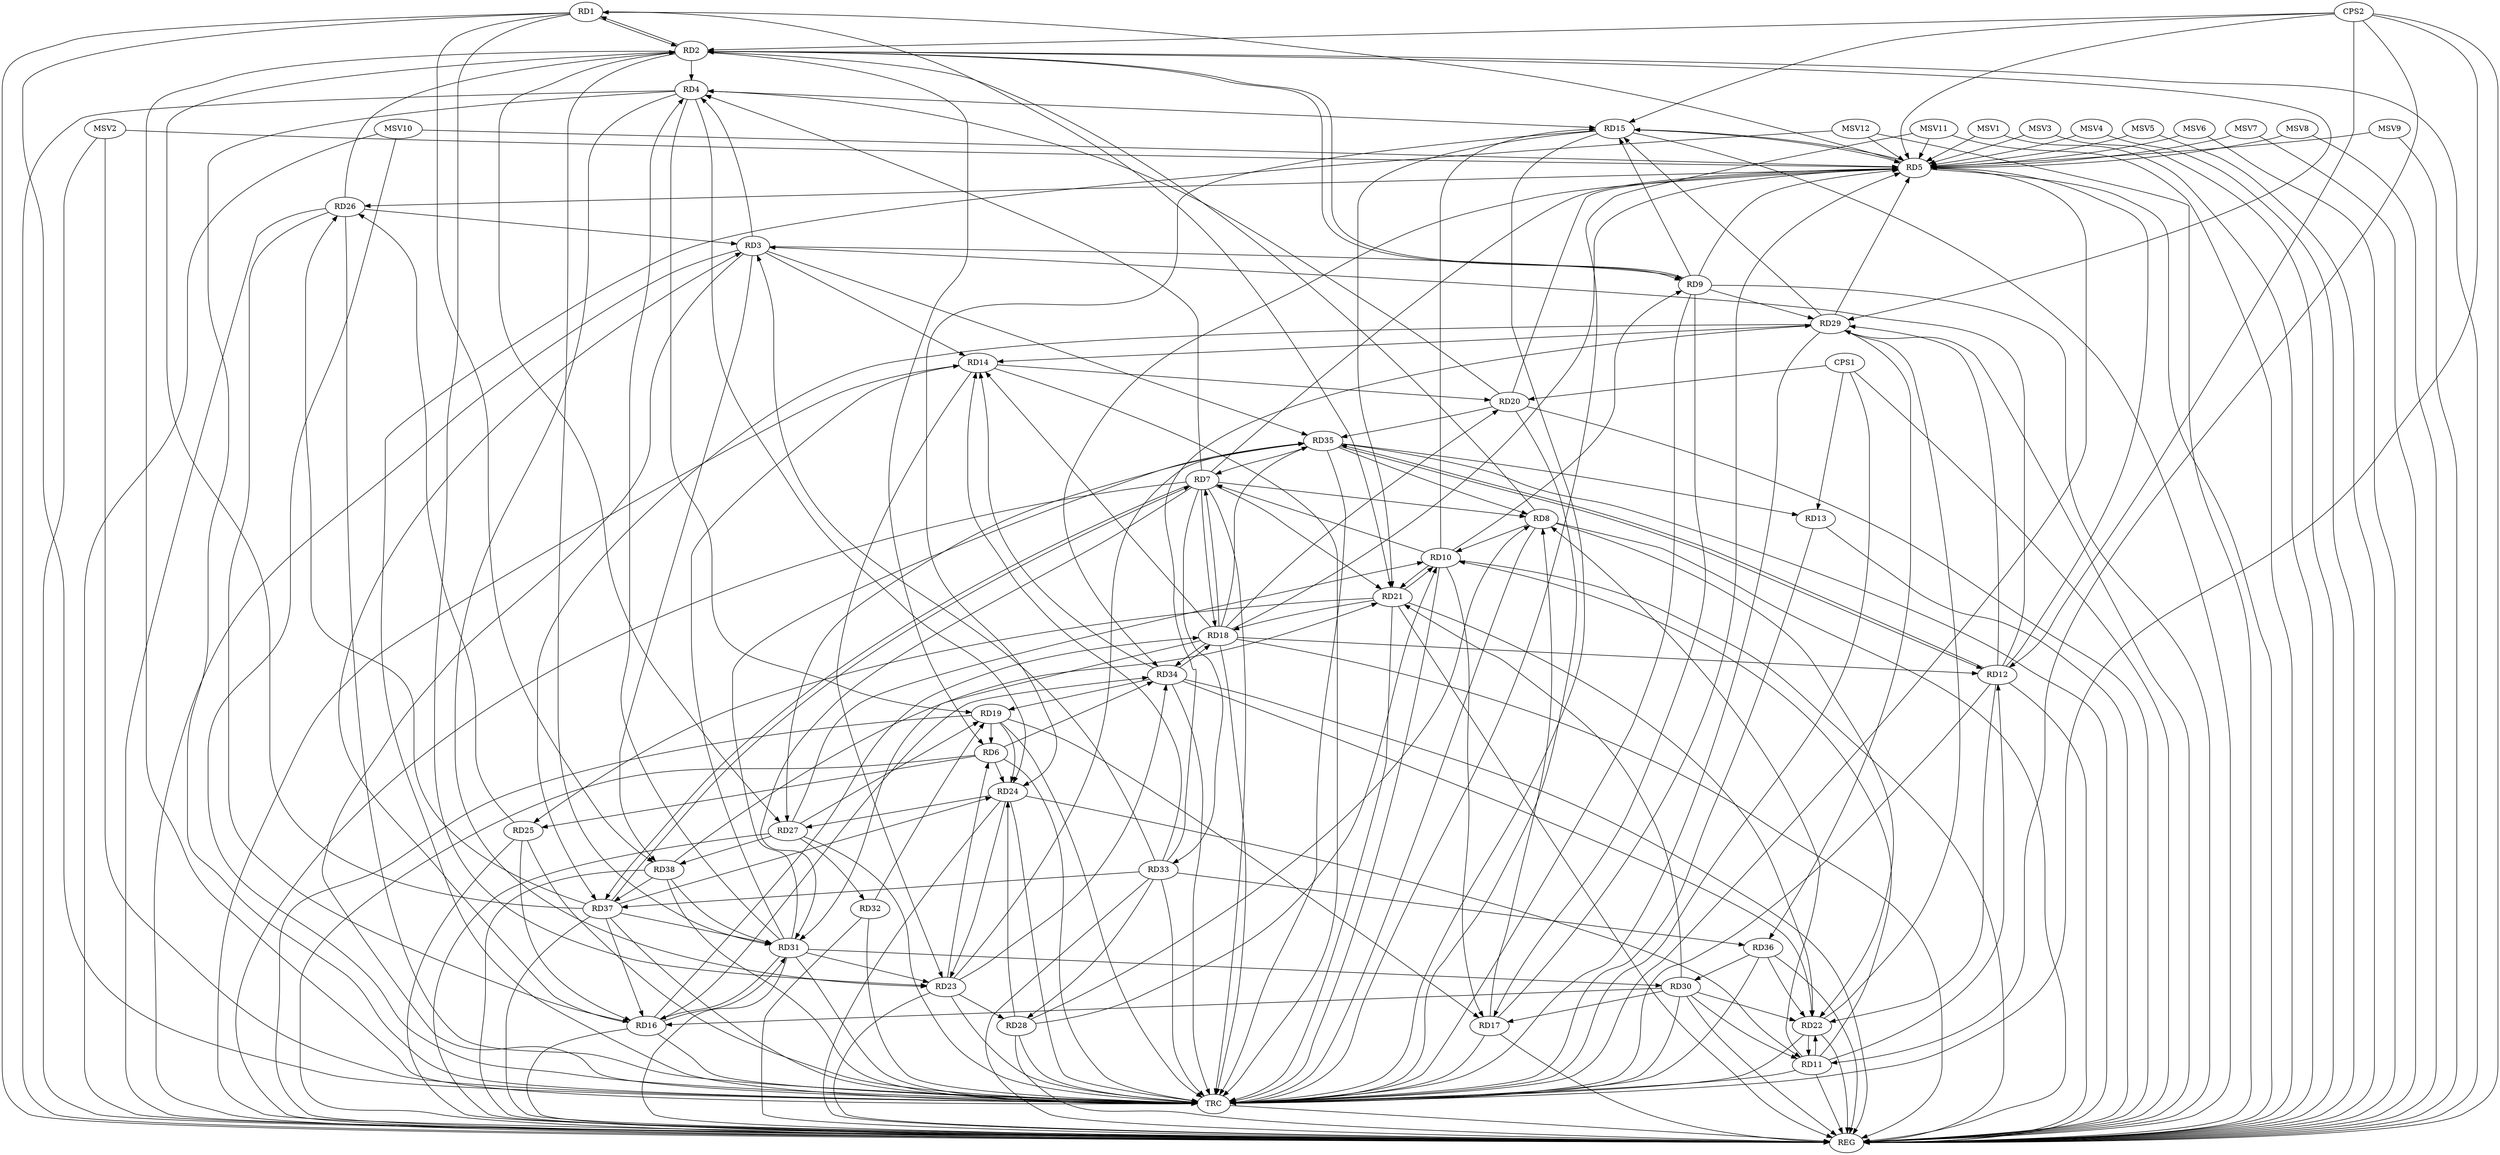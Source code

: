 strict digraph G {
  RD1 [ label="RD1" ];
  RD2 [ label="RD2" ];
  RD3 [ label="RD3" ];
  RD4 [ label="RD4" ];
  RD5 [ label="RD5" ];
  RD6 [ label="RD6" ];
  RD7 [ label="RD7" ];
  RD8 [ label="RD8" ];
  RD9 [ label="RD9" ];
  RD10 [ label="RD10" ];
  RD11 [ label="RD11" ];
  RD12 [ label="RD12" ];
  RD13 [ label="RD13" ];
  RD14 [ label="RD14" ];
  RD15 [ label="RD15" ];
  RD16 [ label="RD16" ];
  RD17 [ label="RD17" ];
  RD18 [ label="RD18" ];
  RD19 [ label="RD19" ];
  RD20 [ label="RD20" ];
  RD21 [ label="RD21" ];
  RD22 [ label="RD22" ];
  RD23 [ label="RD23" ];
  RD24 [ label="RD24" ];
  RD25 [ label="RD25" ];
  RD26 [ label="RD26" ];
  RD27 [ label="RD27" ];
  RD28 [ label="RD28" ];
  RD29 [ label="RD29" ];
  RD30 [ label="RD30" ];
  RD31 [ label="RD31" ];
  RD32 [ label="RD32" ];
  RD33 [ label="RD33" ];
  RD34 [ label="RD34" ];
  RD35 [ label="RD35" ];
  RD36 [ label="RD36" ];
  RD37 [ label="RD37" ];
  RD38 [ label="RD38" ];
  CPS1 [ label="CPS1" ];
  CPS2 [ label="CPS2" ];
  REG [ label="REG" ];
  TRC [ label="TRC" ];
  MSV1 [ label="MSV1" ];
  MSV2 [ label="MSV2" ];
  MSV3 [ label="MSV3" ];
  MSV4 [ label="MSV4" ];
  MSV5 [ label="MSV5" ];
  MSV6 [ label="MSV6" ];
  MSV7 [ label="MSV7" ];
  MSV8 [ label="MSV8" ];
  MSV9 [ label="MSV9" ];
  MSV10 [ label="MSV10" ];
  MSV11 [ label="MSV11" ];
  MSV12 [ label="MSV12" ];
  RD1 -> RD2;
  RD2 -> RD1;
  RD5 -> RD1;
  RD1 -> RD21;
  RD1 -> RD23;
  RD1 -> RD38;
  RD2 -> RD4;
  RD2 -> RD6;
  RD8 -> RD2;
  RD2 -> RD9;
  RD9 -> RD2;
  RD26 -> RD2;
  RD2 -> RD27;
  RD2 -> RD29;
  RD2 -> RD31;
  RD37 -> RD2;
  RD3 -> RD4;
  RD3 -> RD9;
  RD12 -> RD3;
  RD3 -> RD14;
  RD16 -> RD3;
  RD26 -> RD3;
  RD33 -> RD3;
  RD3 -> RD35;
  RD3 -> RD38;
  RD7 -> RD4;
  RD4 -> RD15;
  RD4 -> RD19;
  RD20 -> RD4;
  RD4 -> RD23;
  RD4 -> RD24;
  RD31 -> RD4;
  RD7 -> RD5;
  RD9 -> RD5;
  RD12 -> RD5;
  RD5 -> RD15;
  RD15 -> RD5;
  RD17 -> RD5;
  RD18 -> RD5;
  RD20 -> RD5;
  RD5 -> RD26;
  RD29 -> RD5;
  RD5 -> RD34;
  RD19 -> RD6;
  RD23 -> RD6;
  RD6 -> RD24;
  RD6 -> RD25;
  RD6 -> RD34;
  RD7 -> RD8;
  RD10 -> RD7;
  RD7 -> RD18;
  RD18 -> RD7;
  RD7 -> RD21;
  RD7 -> RD31;
  RD7 -> RD33;
  RD35 -> RD7;
  RD7 -> RD37;
  RD37 -> RD7;
  RD8 -> RD10;
  RD11 -> RD8;
  RD17 -> RD8;
  RD8 -> RD22;
  RD28 -> RD8;
  RD35 -> RD8;
  RD10 -> RD9;
  RD9 -> RD15;
  RD9 -> RD17;
  RD9 -> RD29;
  RD11 -> RD10;
  RD10 -> RD15;
  RD10 -> RD17;
  RD10 -> RD21;
  RD21 -> RD10;
  RD27 -> RD10;
  RD28 -> RD10;
  RD11 -> RD12;
  RD11 -> RD22;
  RD22 -> RD11;
  RD24 -> RD11;
  RD30 -> RD11;
  RD18 -> RD12;
  RD12 -> RD22;
  RD12 -> RD29;
  RD12 -> RD35;
  RD35 -> RD12;
  RD35 -> RD13;
  RD18 -> RD14;
  RD14 -> RD20;
  RD14 -> RD23;
  RD29 -> RD14;
  RD31 -> RD14;
  RD33 -> RD14;
  RD34 -> RD14;
  RD15 -> RD21;
  RD15 -> RD24;
  RD29 -> RD15;
  RD16 -> RD18;
  RD25 -> RD16;
  RD26 -> RD16;
  RD30 -> RD16;
  RD16 -> RD31;
  RD31 -> RD16;
  RD16 -> RD34;
  RD37 -> RD16;
  RD19 -> RD17;
  RD30 -> RD17;
  RD18 -> RD20;
  RD21 -> RD18;
  RD18 -> RD31;
  RD18 -> RD34;
  RD34 -> RD18;
  RD18 -> RD35;
  RD19 -> RD24;
  RD27 -> RD19;
  RD32 -> RD19;
  RD34 -> RD19;
  RD20 -> RD35;
  RD21 -> RD22;
  RD21 -> RD25;
  RD30 -> RD21;
  RD38 -> RD21;
  RD22 -> RD29;
  RD30 -> RD22;
  RD34 -> RD22;
  RD36 -> RD22;
  RD24 -> RD23;
  RD23 -> RD28;
  RD31 -> RD23;
  RD23 -> RD34;
  RD23 -> RD35;
  RD24 -> RD27;
  RD28 -> RD24;
  RD37 -> RD24;
  RD25 -> RD26;
  RD37 -> RD26;
  RD27 -> RD32;
  RD35 -> RD27;
  RD27 -> RD38;
  RD33 -> RD28;
  RD33 -> RD29;
  RD29 -> RD36;
  RD29 -> RD37;
  RD31 -> RD30;
  RD36 -> RD30;
  RD31 -> RD35;
  RD37 -> RD31;
  RD38 -> RD31;
  RD33 -> RD36;
  RD33 -> RD37;
  RD38 -> RD37;
  CPS1 -> RD13;
  CPS1 -> RD20;
  CPS2 -> RD15;
  CPS2 -> RD11;
  CPS2 -> RD2;
  CPS2 -> RD5;
  CPS2 -> RD12;
  RD1 -> REG;
  RD2 -> REG;
  RD3 -> REG;
  RD4 -> REG;
  RD5 -> REG;
  RD6 -> REG;
  RD7 -> REG;
  RD8 -> REG;
  RD9 -> REG;
  RD10 -> REG;
  RD11 -> REG;
  RD12 -> REG;
  RD13 -> REG;
  RD14 -> REG;
  RD15 -> REG;
  RD16 -> REG;
  RD17 -> REG;
  RD18 -> REG;
  RD19 -> REG;
  RD20 -> REG;
  RD21 -> REG;
  RD22 -> REG;
  RD23 -> REG;
  RD24 -> REG;
  RD25 -> REG;
  RD26 -> REG;
  RD27 -> REG;
  RD28 -> REG;
  RD29 -> REG;
  RD30 -> REG;
  RD31 -> REG;
  RD32 -> REG;
  RD33 -> REG;
  RD34 -> REG;
  RD35 -> REG;
  RD36 -> REG;
  RD37 -> REG;
  RD38 -> REG;
  CPS1 -> REG;
  CPS2 -> REG;
  RD1 -> TRC;
  RD2 -> TRC;
  RD3 -> TRC;
  RD4 -> TRC;
  RD5 -> TRC;
  RD6 -> TRC;
  RD7 -> TRC;
  RD8 -> TRC;
  RD9 -> TRC;
  RD10 -> TRC;
  RD11 -> TRC;
  RD12 -> TRC;
  RD13 -> TRC;
  RD14 -> TRC;
  RD15 -> TRC;
  RD16 -> TRC;
  RD17 -> TRC;
  RD18 -> TRC;
  RD19 -> TRC;
  RD20 -> TRC;
  RD21 -> TRC;
  RD22 -> TRC;
  RD23 -> TRC;
  RD24 -> TRC;
  RD25 -> TRC;
  RD26 -> TRC;
  RD27 -> TRC;
  RD28 -> TRC;
  RD29 -> TRC;
  RD30 -> TRC;
  RD31 -> TRC;
  RD32 -> TRC;
  RD33 -> TRC;
  RD34 -> TRC;
  RD35 -> TRC;
  RD36 -> TRC;
  RD37 -> TRC;
  RD38 -> TRC;
  CPS1 -> TRC;
  CPS2 -> TRC;
  TRC -> REG;
  MSV1 -> RD5;
  MSV2 -> RD5;
  MSV3 -> RD5;
  MSV1 -> REG;
  MSV2 -> REG;
  MSV2 -> TRC;
  MSV3 -> REG;
  MSV4 -> RD5;
  MSV5 -> RD5;
  MSV6 -> RD5;
  MSV7 -> RD5;
  MSV4 -> REG;
  MSV5 -> REG;
  MSV6 -> REG;
  MSV7 -> REG;
  MSV8 -> RD5;
  MSV9 -> RD5;
  MSV10 -> RD5;
  MSV11 -> RD5;
  MSV8 -> REG;
  MSV9 -> REG;
  MSV10 -> REG;
  MSV10 -> TRC;
  MSV11 -> REG;
  MSV11 -> TRC;
  MSV12 -> RD5;
  MSV12 -> REG;
  MSV12 -> TRC;
}

